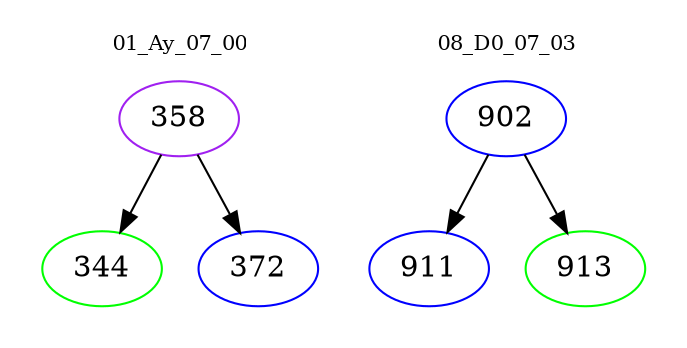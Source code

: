 digraph{
subgraph cluster_0 {
color = white
label = "01_Ay_07_00";
fontsize=10;
T0_358 [label="358", color="purple"]
T0_358 -> T0_344 [color="black"]
T0_344 [label="344", color="green"]
T0_358 -> T0_372 [color="black"]
T0_372 [label="372", color="blue"]
}
subgraph cluster_1 {
color = white
label = "08_D0_07_03";
fontsize=10;
T1_902 [label="902", color="blue"]
T1_902 -> T1_911 [color="black"]
T1_911 [label="911", color="blue"]
T1_902 -> T1_913 [color="black"]
T1_913 [label="913", color="green"]
}
}
